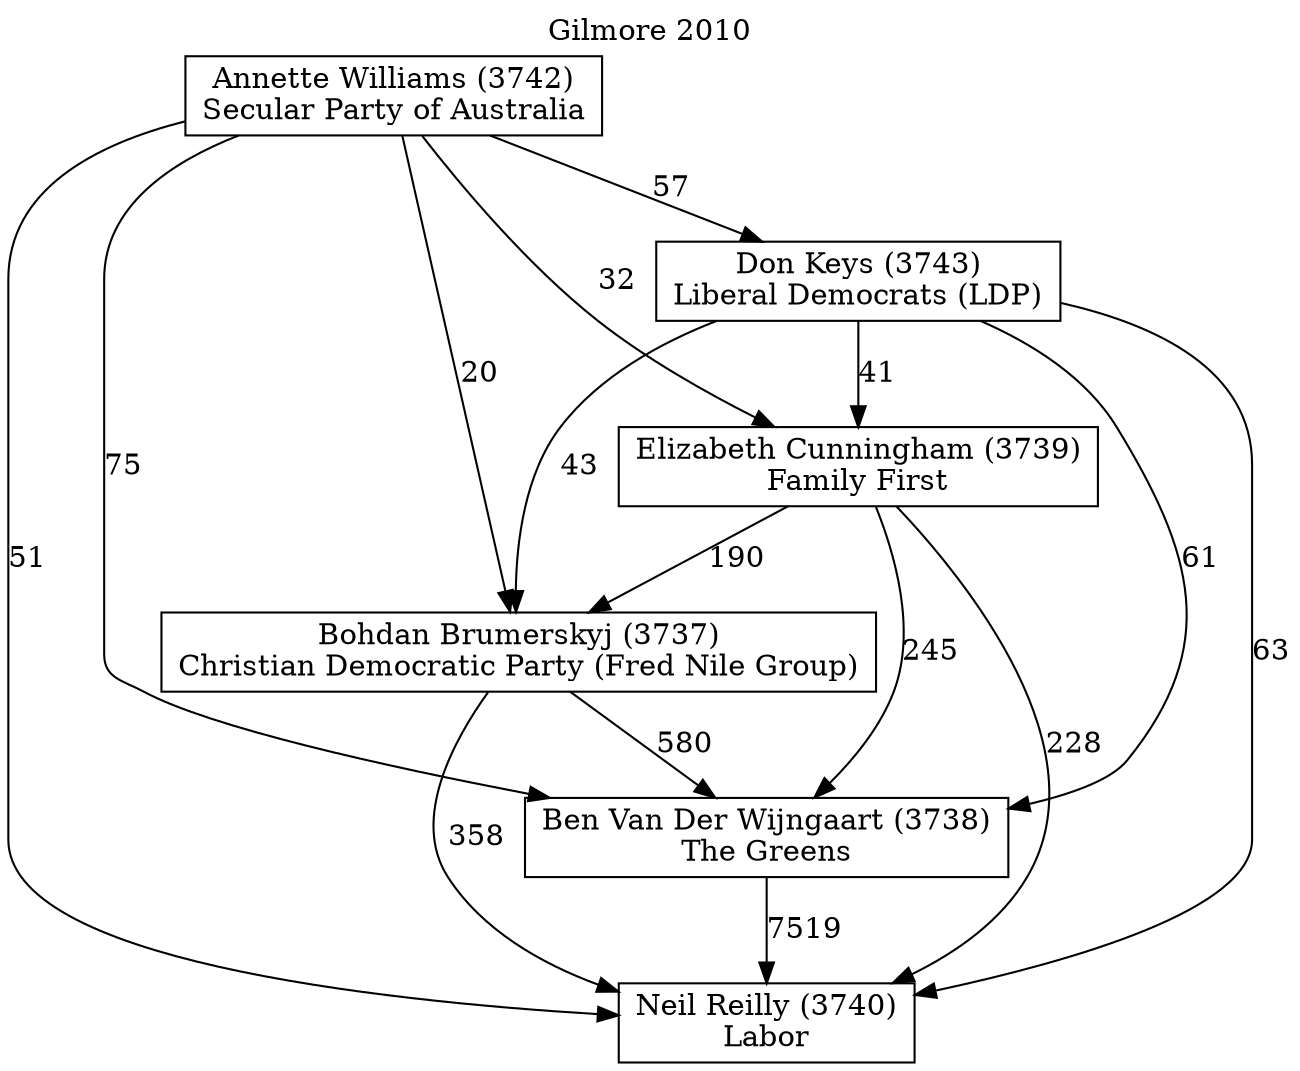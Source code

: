 // House preference flow
digraph "Neil Reilly (3740)_Gilmore_2010" {
	graph [label="Gilmore 2010" labelloc=t mclimit=10]
	node [shape=box]
	"Annette Williams (3742)" [label="Annette Williams (3742)
Secular Party of Australia"]
	"Ben Van Der Wijngaart (3738)" [label="Ben Van Der Wijngaart (3738)
The Greens"]
	"Bohdan Brumerskyj (3737)" [label="Bohdan Brumerskyj (3737)
Christian Democratic Party (Fred Nile Group)"]
	"Don Keys (3743)" [label="Don Keys (3743)
Liberal Democrats (LDP)"]
	"Elizabeth Cunningham (3739)" [label="Elizabeth Cunningham (3739)
Family First"]
	"Neil Reilly (3740)" [label="Neil Reilly (3740)
Labor"]
	"Annette Williams (3742)" -> "Ben Van Der Wijngaart (3738)" [label=75]
	"Annette Williams (3742)" -> "Bohdan Brumerskyj (3737)" [label=20]
	"Annette Williams (3742)" -> "Don Keys (3743)" [label=57]
	"Annette Williams (3742)" -> "Elizabeth Cunningham (3739)" [label=32]
	"Annette Williams (3742)" -> "Neil Reilly (3740)" [label=51]
	"Ben Van Der Wijngaart (3738)" -> "Neil Reilly (3740)" [label=7519]
	"Bohdan Brumerskyj (3737)" -> "Ben Van Der Wijngaart (3738)" [label=580]
	"Bohdan Brumerskyj (3737)" -> "Neil Reilly (3740)" [label=358]
	"Don Keys (3743)" -> "Ben Van Der Wijngaart (3738)" [label=61]
	"Don Keys (3743)" -> "Bohdan Brumerskyj (3737)" [label=43]
	"Don Keys (3743)" -> "Elizabeth Cunningham (3739)" [label=41]
	"Don Keys (3743)" -> "Neil Reilly (3740)" [label=63]
	"Elizabeth Cunningham (3739)" -> "Ben Van Der Wijngaart (3738)" [label=245]
	"Elizabeth Cunningham (3739)" -> "Bohdan Brumerskyj (3737)" [label=190]
	"Elizabeth Cunningham (3739)" -> "Neil Reilly (3740)" [label=228]
}
